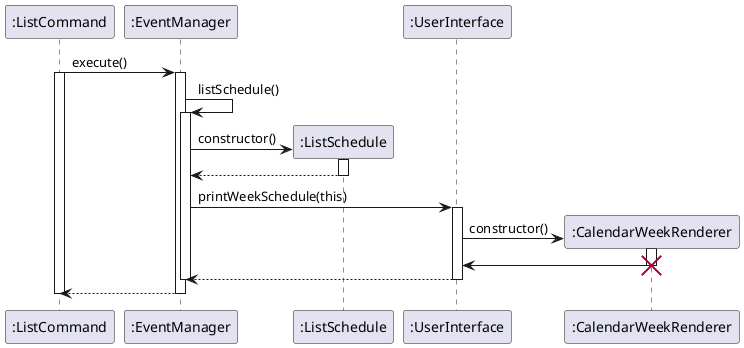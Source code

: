 @startuml

":ListCommand" -> ":EventManager" : execute()
activate ":ListCommand"
activate ":EventManager"
":EventManager" -> ":EventManager" : listSchedule()
activate ":EventManager"
":EventManager" -> ":ListSchedule"** : constructor()
activate ":ListSchedule"
":ListSchedule" --> ":EventManager"
deactivate ":ListSchedule"
":EventManager" -> ":UserInterface" : printWeekSchedule(this)
activate ":UserInterface"
":UserInterface" -> ":CalendarWeekRenderer"** : constructor()
activate ":CalendarWeekRenderer"
":CalendarWeekRenderer" -> ":UserInterface"
destroy ":CalendarWeekRenderer"
":UserInterface" --> ":EventManager"
deactivate ":UserInterface"
deactivate ":EventManager"
":EventManager" --> ":ListCommand"
deactivate
deactivate ":ListCommand"

@enduml